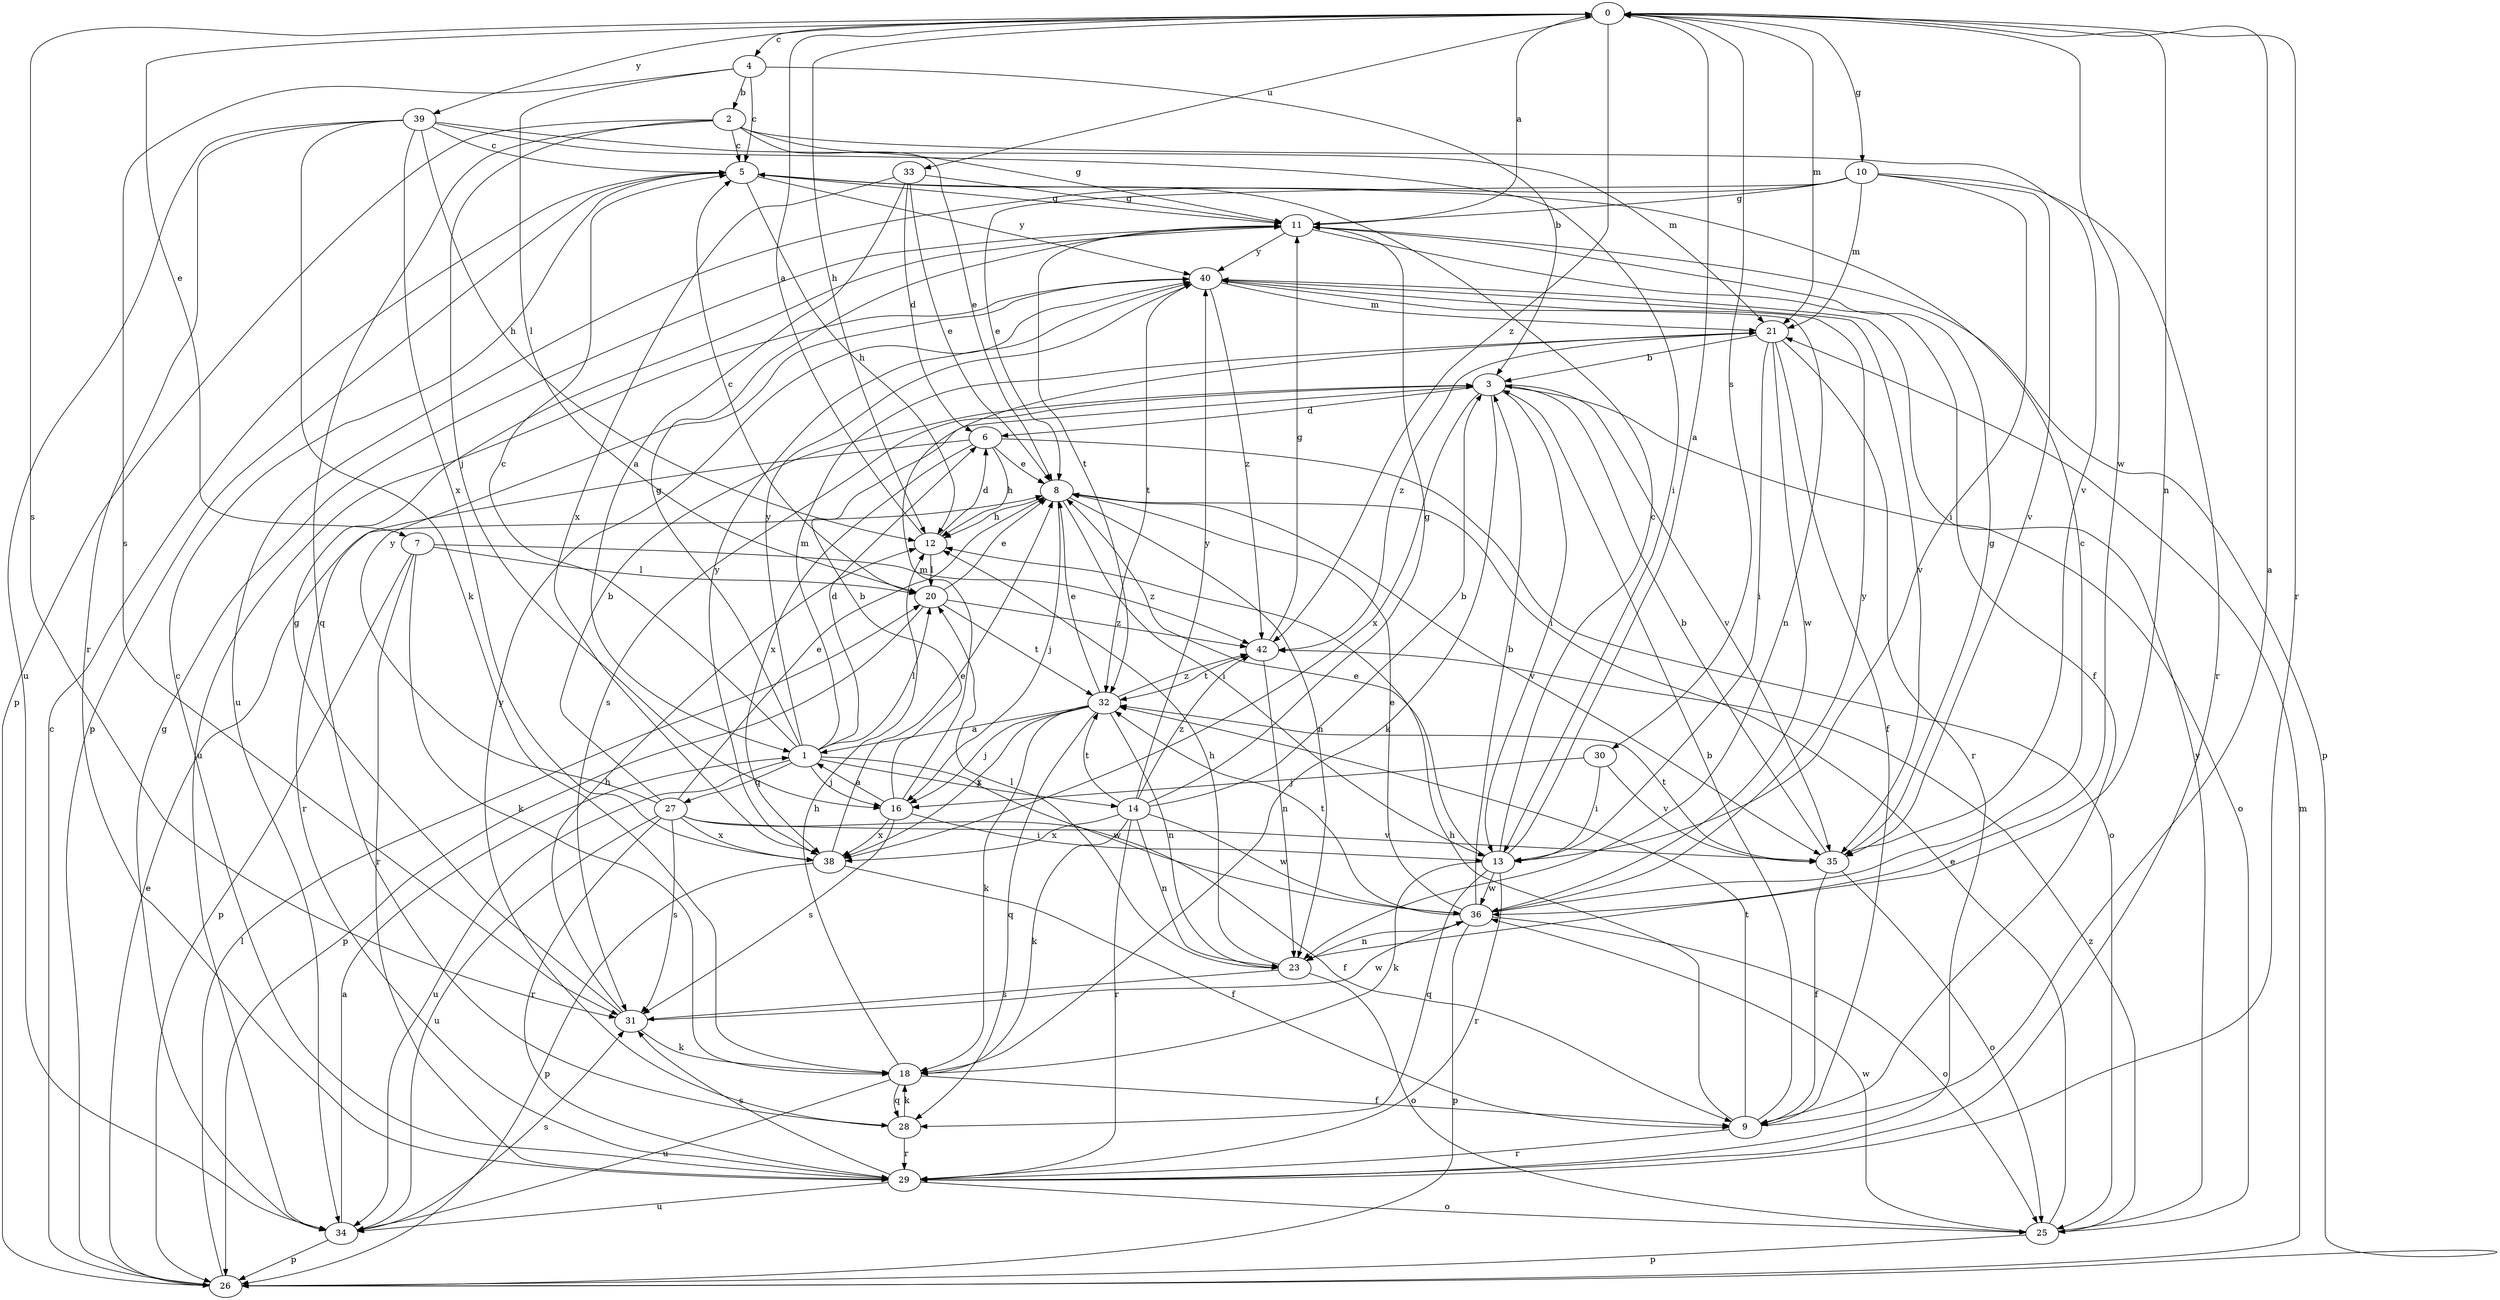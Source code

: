 strict digraph  {
0;
1;
2;
3;
4;
5;
6;
7;
8;
9;
10;
11;
12;
13;
14;
16;
18;
20;
21;
23;
25;
26;
27;
28;
29;
30;
31;
32;
33;
34;
35;
36;
38;
39;
40;
42;
0 -> 4  [label=c];
0 -> 7  [label=e];
0 -> 10  [label=g];
0 -> 12  [label=h];
0 -> 21  [label=m];
0 -> 23  [label=n];
0 -> 29  [label=r];
0 -> 30  [label=s];
0 -> 31  [label=s];
0 -> 33  [label=u];
0 -> 36  [label=w];
0 -> 39  [label=y];
0 -> 42  [label=z];
1 -> 5  [label=c];
1 -> 6  [label=d];
1 -> 11  [label=g];
1 -> 14  [label=j];
1 -> 16  [label=j];
1 -> 20  [label=l];
1 -> 21  [label=m];
1 -> 27  [label=q];
1 -> 34  [label=u];
1 -> 36  [label=w];
1 -> 40  [label=y];
2 -> 5  [label=c];
2 -> 8  [label=e];
2 -> 11  [label=g];
2 -> 16  [label=j];
2 -> 26  [label=p];
2 -> 28  [label=q];
2 -> 35  [label=v];
3 -> 6  [label=d];
3 -> 13  [label=i];
3 -> 18  [label=k];
3 -> 25  [label=o];
3 -> 31  [label=s];
3 -> 35  [label=v];
3 -> 38  [label=x];
4 -> 2  [label=b];
4 -> 3  [label=b];
4 -> 5  [label=c];
4 -> 20  [label=l];
4 -> 31  [label=s];
5 -> 11  [label=g];
5 -> 12  [label=h];
5 -> 26  [label=p];
5 -> 40  [label=y];
6 -> 8  [label=e];
6 -> 12  [label=h];
6 -> 25  [label=o];
6 -> 29  [label=r];
6 -> 38  [label=x];
7 -> 18  [label=k];
7 -> 20  [label=l];
7 -> 26  [label=p];
7 -> 29  [label=r];
7 -> 42  [label=z];
8 -> 12  [label=h];
8 -> 13  [label=i];
8 -> 16  [label=j];
8 -> 23  [label=n];
8 -> 35  [label=v];
9 -> 0  [label=a];
9 -> 3  [label=b];
9 -> 12  [label=h];
9 -> 29  [label=r];
9 -> 32  [label=t];
10 -> 8  [label=e];
10 -> 11  [label=g];
10 -> 13  [label=i];
10 -> 21  [label=m];
10 -> 29  [label=r];
10 -> 34  [label=u];
10 -> 35  [label=v];
11 -> 0  [label=a];
11 -> 9  [label=f];
11 -> 26  [label=p];
11 -> 32  [label=t];
11 -> 40  [label=y];
12 -> 0  [label=a];
12 -> 6  [label=d];
12 -> 20  [label=l];
13 -> 0  [label=a];
13 -> 5  [label=c];
13 -> 8  [label=e];
13 -> 18  [label=k];
13 -> 28  [label=q];
13 -> 29  [label=r];
13 -> 36  [label=w];
14 -> 3  [label=b];
14 -> 11  [label=g];
14 -> 18  [label=k];
14 -> 23  [label=n];
14 -> 29  [label=r];
14 -> 32  [label=t];
14 -> 36  [label=w];
14 -> 38  [label=x];
14 -> 40  [label=y];
14 -> 42  [label=z];
16 -> 1  [label=a];
16 -> 3  [label=b];
16 -> 13  [label=i];
16 -> 21  [label=m];
16 -> 31  [label=s];
16 -> 38  [label=x];
18 -> 9  [label=f];
18 -> 12  [label=h];
18 -> 28  [label=q];
18 -> 34  [label=u];
20 -> 5  [label=c];
20 -> 8  [label=e];
20 -> 26  [label=p];
20 -> 32  [label=t];
20 -> 42  [label=z];
21 -> 3  [label=b];
21 -> 9  [label=f];
21 -> 13  [label=i];
21 -> 29  [label=r];
21 -> 36  [label=w];
21 -> 42  [label=z];
23 -> 12  [label=h];
23 -> 20  [label=l];
23 -> 25  [label=o];
23 -> 31  [label=s];
25 -> 8  [label=e];
25 -> 26  [label=p];
25 -> 36  [label=w];
25 -> 40  [label=y];
25 -> 42  [label=z];
26 -> 5  [label=c];
26 -> 8  [label=e];
26 -> 20  [label=l];
26 -> 21  [label=m];
27 -> 3  [label=b];
27 -> 8  [label=e];
27 -> 9  [label=f];
27 -> 29  [label=r];
27 -> 31  [label=s];
27 -> 34  [label=u];
27 -> 35  [label=v];
27 -> 38  [label=x];
27 -> 40  [label=y];
28 -> 18  [label=k];
28 -> 29  [label=r];
28 -> 40  [label=y];
29 -> 5  [label=c];
29 -> 25  [label=o];
29 -> 31  [label=s];
29 -> 34  [label=u];
30 -> 13  [label=i];
30 -> 16  [label=j];
30 -> 35  [label=v];
31 -> 11  [label=g];
31 -> 12  [label=h];
31 -> 18  [label=k];
31 -> 36  [label=w];
32 -> 1  [label=a];
32 -> 8  [label=e];
32 -> 16  [label=j];
32 -> 18  [label=k];
32 -> 23  [label=n];
32 -> 28  [label=q];
32 -> 38  [label=x];
32 -> 42  [label=z];
33 -> 1  [label=a];
33 -> 6  [label=d];
33 -> 8  [label=e];
33 -> 11  [label=g];
33 -> 38  [label=x];
34 -> 1  [label=a];
34 -> 11  [label=g];
34 -> 26  [label=p];
34 -> 31  [label=s];
35 -> 3  [label=b];
35 -> 9  [label=f];
35 -> 11  [label=g];
35 -> 25  [label=o];
35 -> 32  [label=t];
36 -> 3  [label=b];
36 -> 5  [label=c];
36 -> 8  [label=e];
36 -> 23  [label=n];
36 -> 25  [label=o];
36 -> 26  [label=p];
36 -> 32  [label=t];
36 -> 40  [label=y];
38 -> 8  [label=e];
38 -> 9  [label=f];
38 -> 26  [label=p];
38 -> 40  [label=y];
39 -> 5  [label=c];
39 -> 12  [label=h];
39 -> 13  [label=i];
39 -> 18  [label=k];
39 -> 21  [label=m];
39 -> 29  [label=r];
39 -> 34  [label=u];
39 -> 38  [label=x];
40 -> 21  [label=m];
40 -> 23  [label=n];
40 -> 32  [label=t];
40 -> 34  [label=u];
40 -> 35  [label=v];
40 -> 42  [label=z];
42 -> 11  [label=g];
42 -> 23  [label=n];
42 -> 32  [label=t];
}
